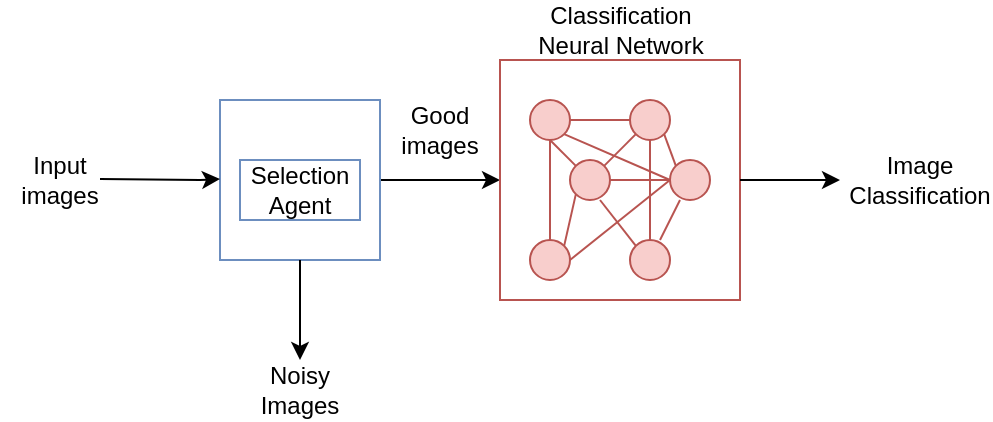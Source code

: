 <mxfile version="20.5.1" type="device"><diagram id="EVUVU5Pdz2SQ7w1aLWMe" name="Page-1"><mxGraphModel dx="901" dy="623" grid="1" gridSize="10" guides="1" tooltips="1" connect="1" arrows="1" fold="1" page="1" pageScale="1" pageWidth="850" pageHeight="1100" math="0" shadow="0"><root><mxCell id="0"/><mxCell id="1" parent="0"/><mxCell id="bffh3yvn0fltlRyLc8Pi-43" style="edgeStyle=orthogonalEdgeStyle;rounded=0;orthogonalLoop=1;jettySize=auto;html=1;exitX=1;exitY=0.5;exitDx=0;exitDy=0;entryX=0;entryY=0.5;entryDx=0;entryDy=0;" edge="1" parent="1" source="bffh3yvn0fltlRyLc8Pi-1" target="bffh3yvn0fltlRyLc8Pi-4"><mxGeometry relative="1" as="geometry"/></mxCell><mxCell id="bffh3yvn0fltlRyLc8Pi-1" value="" style="whiteSpace=wrap;html=1;aspect=fixed;fillColor=#FFFFFF;strokeColor=#6c8ebf;" vertex="1" parent="1"><mxGeometry x="280" y="260" width="80" height="80" as="geometry"/></mxCell><mxCell id="bffh3yvn0fltlRyLc8Pi-2" value="" style="endArrow=classic;html=1;rounded=0;" edge="1" parent="1"><mxGeometry width="50" height="50" relative="1" as="geometry"><mxPoint x="220" y="299.5" as="sourcePoint"/><mxPoint x="280" y="299.5" as="targetPoint"/><Array as="points"><mxPoint x="270" y="300"/></Array></mxGeometry></mxCell><mxCell id="bffh3yvn0fltlRyLc8Pi-3" value="" style="endArrow=classic;html=1;rounded=0;exitX=0.5;exitY=1;exitDx=0;exitDy=0;" edge="1" parent="1" source="bffh3yvn0fltlRyLc8Pi-1"><mxGeometry width="50" height="50" relative="1" as="geometry"><mxPoint x="380" y="350" as="sourcePoint"/><mxPoint x="320" y="390" as="targetPoint"/></mxGeometry></mxCell><mxCell id="bffh3yvn0fltlRyLc8Pi-4" value="" style="whiteSpace=wrap;html=1;aspect=fixed;fillColor=none;strokeColor=#b85450;" vertex="1" parent="1"><mxGeometry x="420" y="240" width="120" height="120" as="geometry"/></mxCell><mxCell id="bffh3yvn0fltlRyLc8Pi-5" value="" style="ellipse;whiteSpace=wrap;html=1;aspect=fixed;fillColor=#f8cecc;strokeColor=#b85450;" vertex="1" parent="1"><mxGeometry x="435" y="330" width="20" height="20" as="geometry"/></mxCell><mxCell id="bffh3yvn0fltlRyLc8Pi-6" value="" style="ellipse;whiteSpace=wrap;html=1;aspect=fixed;fillColor=#f8cecc;strokeColor=#b85450;" vertex="1" parent="1"><mxGeometry x="455" y="290" width="20" height="20" as="geometry"/></mxCell><mxCell id="bffh3yvn0fltlRyLc8Pi-7" value="" style="ellipse;whiteSpace=wrap;html=1;aspect=fixed;fillColor=#f8cecc;strokeColor=#b85450;" vertex="1" parent="1"><mxGeometry x="435" y="260" width="20" height="20" as="geometry"/></mxCell><mxCell id="bffh3yvn0fltlRyLc8Pi-11" value="" style="ellipse;whiteSpace=wrap;html=1;aspect=fixed;fillColor=#f8cecc;strokeColor=#b85450;" vertex="1" parent="1"><mxGeometry x="505" y="290" width="20" height="20" as="geometry"/></mxCell><mxCell id="bffh3yvn0fltlRyLc8Pi-12" value="" style="ellipse;whiteSpace=wrap;html=1;aspect=fixed;fillColor=#f8cecc;strokeColor=#b85450;" vertex="1" parent="1"><mxGeometry x="485" y="330" width="20" height="20" as="geometry"/></mxCell><mxCell id="bffh3yvn0fltlRyLc8Pi-13" value="" style="ellipse;whiteSpace=wrap;html=1;aspect=fixed;fillColor=#f8cecc;strokeColor=#b85450;" vertex="1" parent="1"><mxGeometry x="485" y="260" width="20" height="20" as="geometry"/></mxCell><mxCell id="bffh3yvn0fltlRyLc8Pi-15" value="" style="endArrow=none;html=1;rounded=0;exitX=1;exitY=0;exitDx=0;exitDy=0;entryX=0;entryY=1;entryDx=0;entryDy=0;fillColor=#f8cecc;strokeColor=#b85450;" edge="1" parent="1" source="bffh3yvn0fltlRyLc8Pi-5" target="bffh3yvn0fltlRyLc8Pi-6"><mxGeometry width="50" height="50" relative="1" as="geometry"><mxPoint x="470" y="370" as="sourcePoint"/><mxPoint x="460" y="300" as="targetPoint"/></mxGeometry></mxCell><mxCell id="bffh3yvn0fltlRyLc8Pi-16" value="" style="endArrow=none;html=1;rounded=0;entryX=0;entryY=0;entryDx=0;entryDy=0;fillColor=#f8cecc;strokeColor=#b85450;" edge="1" parent="1" target="bffh3yvn0fltlRyLc8Pi-12"><mxGeometry width="50" height="50" relative="1" as="geometry"><mxPoint x="470" y="310" as="sourcePoint"/><mxPoint x="520" y="320" as="targetPoint"/></mxGeometry></mxCell><mxCell id="bffh3yvn0fltlRyLc8Pi-17" value="" style="endArrow=none;html=1;rounded=0;entryX=0;entryY=1;entryDx=0;entryDy=0;exitX=1;exitY=0;exitDx=0;exitDy=0;fillColor=#f8cecc;strokeColor=#b85450;" edge="1" parent="1" source="bffh3yvn0fltlRyLc8Pi-6" target="bffh3yvn0fltlRyLc8Pi-13"><mxGeometry width="50" height="50" relative="1" as="geometry"><mxPoint x="480" y="300" as="sourcePoint"/><mxPoint x="530" y="250" as="targetPoint"/></mxGeometry></mxCell><mxCell id="bffh3yvn0fltlRyLc8Pi-18" value="" style="endArrow=none;html=1;rounded=0;fillColor=#f8cecc;strokeColor=#b85450;" edge="1" parent="1"><mxGeometry width="50" height="50" relative="1" as="geometry"><mxPoint x="500" y="330" as="sourcePoint"/><mxPoint x="510" y="310" as="targetPoint"/></mxGeometry></mxCell><mxCell id="bffh3yvn0fltlRyLc8Pi-19" value="" style="endArrow=none;html=1;rounded=0;exitX=1;exitY=0.5;exitDx=0;exitDy=0;entryX=0;entryY=0.5;entryDx=0;entryDy=0;fillColor=#f8cecc;strokeColor=#b85450;" edge="1" parent="1" source="bffh3yvn0fltlRyLc8Pi-6" target="bffh3yvn0fltlRyLc8Pi-11"><mxGeometry width="50" height="50" relative="1" as="geometry"><mxPoint x="530" y="320" as="sourcePoint"/><mxPoint x="580" y="270" as="targetPoint"/></mxGeometry></mxCell><mxCell id="bffh3yvn0fltlRyLc8Pi-20" value="" style="endArrow=none;html=1;rounded=0;exitX=0.5;exitY=1;exitDx=0;exitDy=0;entryX=0;entryY=0;entryDx=0;entryDy=0;fillColor=#f8cecc;strokeColor=#b85450;" edge="1" parent="1" source="bffh3yvn0fltlRyLc8Pi-7" target="bffh3yvn0fltlRyLc8Pi-6"><mxGeometry width="50" height="50" relative="1" as="geometry"><mxPoint x="430" y="310" as="sourcePoint"/><mxPoint x="480" y="260" as="targetPoint"/></mxGeometry></mxCell><mxCell id="bffh3yvn0fltlRyLc8Pi-22" value="" style="endArrow=none;html=1;rounded=0;exitX=1;exitY=0.5;exitDx=0;exitDy=0;entryX=0;entryY=0.5;entryDx=0;entryDy=0;fillColor=#f8cecc;strokeColor=#b85450;" edge="1" parent="1" source="bffh3yvn0fltlRyLc8Pi-5" target="bffh3yvn0fltlRyLc8Pi-11"><mxGeometry width="50" height="50" relative="1" as="geometry"><mxPoint x="470" y="370" as="sourcePoint"/><mxPoint x="520" y="320" as="targetPoint"/></mxGeometry></mxCell><mxCell id="bffh3yvn0fltlRyLc8Pi-23" value="" style="endArrow=none;html=1;rounded=0;exitX=1;exitY=0.5;exitDx=0;exitDy=0;entryX=0;entryY=0.5;entryDx=0;entryDy=0;fillColor=#f8cecc;strokeColor=#b85450;" edge="1" parent="1" source="bffh3yvn0fltlRyLc8Pi-7" target="bffh3yvn0fltlRyLc8Pi-13"><mxGeometry width="50" height="50" relative="1" as="geometry"><mxPoint x="470" y="370" as="sourcePoint"/><mxPoint x="520" y="320" as="targetPoint"/></mxGeometry></mxCell><mxCell id="bffh3yvn0fltlRyLc8Pi-25" value="" style="endArrow=none;html=1;rounded=0;entryX=0.5;entryY=1;entryDx=0;entryDy=0;exitX=0.5;exitY=0;exitDx=0;exitDy=0;fillColor=#f8cecc;strokeColor=#b85450;" edge="1" parent="1" source="bffh3yvn0fltlRyLc8Pi-12" target="bffh3yvn0fltlRyLc8Pi-13"><mxGeometry width="50" height="50" relative="1" as="geometry"><mxPoint x="470" y="370" as="sourcePoint"/><mxPoint x="520" y="320" as="targetPoint"/></mxGeometry></mxCell><mxCell id="bffh3yvn0fltlRyLc8Pi-26" value="" style="endArrow=none;html=1;rounded=0;entryX=0;entryY=0;entryDx=0;entryDy=0;exitX=1;exitY=1;exitDx=0;exitDy=0;fillColor=#f8cecc;strokeColor=#b85450;" edge="1" parent="1" source="bffh3yvn0fltlRyLc8Pi-13" target="bffh3yvn0fltlRyLc8Pi-11"><mxGeometry width="50" height="50" relative="1" as="geometry"><mxPoint x="470" y="370" as="sourcePoint"/><mxPoint x="520" y="320" as="targetPoint"/></mxGeometry></mxCell><mxCell id="bffh3yvn0fltlRyLc8Pi-27" value="" style="endArrow=none;html=1;rounded=0;exitX=1;exitY=1;exitDx=0;exitDy=0;entryX=0;entryY=0.5;entryDx=0;entryDy=0;fillColor=#f8cecc;strokeColor=#b85450;" edge="1" parent="1" source="bffh3yvn0fltlRyLc8Pi-7" target="bffh3yvn0fltlRyLc8Pi-11"><mxGeometry width="50" height="50" relative="1" as="geometry"><mxPoint x="470" y="370" as="sourcePoint"/><mxPoint x="520" y="320" as="targetPoint"/></mxGeometry></mxCell><mxCell id="bffh3yvn0fltlRyLc8Pi-31" value="" style="endArrow=none;html=1;rounded=0;entryX=0.5;entryY=1;entryDx=0;entryDy=0;exitX=0.5;exitY=0;exitDx=0;exitDy=0;fillColor=#f8cecc;strokeColor=#b85450;" edge="1" parent="1" source="bffh3yvn0fltlRyLc8Pi-5" target="bffh3yvn0fltlRyLc8Pi-7"><mxGeometry width="50" height="50" relative="1" as="geometry"><mxPoint x="470" y="370" as="sourcePoint"/><mxPoint x="520" y="320" as="targetPoint"/></mxGeometry></mxCell><mxCell id="bffh3yvn0fltlRyLc8Pi-32" value="Classification Neural Network" style="text;html=1;strokeColor=none;fillColor=none;align=center;verticalAlign=middle;whiteSpace=wrap;rounded=0;" vertex="1" parent="1"><mxGeometry x="437.5" y="210" width="85" height="30" as="geometry"/></mxCell><mxCell id="bffh3yvn0fltlRyLc8Pi-33" value="Selection Agent" style="text;html=1;strokeColor=#6c8ebf;fillColor=#FFFFFF;align=center;verticalAlign=middle;whiteSpace=wrap;rounded=0;" vertex="1" parent="1"><mxGeometry x="290" y="290" width="60" height="30" as="geometry"/></mxCell><mxCell id="bffh3yvn0fltlRyLc8Pi-44" value="Input images" style="text;html=1;strokeColor=none;fillColor=none;align=center;verticalAlign=middle;whiteSpace=wrap;rounded=0;" vertex="1" parent="1"><mxGeometry x="170" y="285" width="60" height="30" as="geometry"/></mxCell><mxCell id="bffh3yvn0fltlRyLc8Pi-45" value="Noisy Images" style="text;html=1;strokeColor=none;fillColor=none;align=center;verticalAlign=middle;whiteSpace=wrap;rounded=0;" vertex="1" parent="1"><mxGeometry x="290" y="390" width="60" height="30" as="geometry"/></mxCell><mxCell id="bffh3yvn0fltlRyLc8Pi-46" value="Good images" style="text;html=1;strokeColor=none;fillColor=none;align=center;verticalAlign=middle;whiteSpace=wrap;rounded=0;" vertex="1" parent="1"><mxGeometry x="360" y="260" width="60" height="30" as="geometry"/></mxCell><mxCell id="bffh3yvn0fltlRyLc8Pi-47" value="" style="endArrow=classic;html=1;rounded=0;exitX=1;exitY=0.5;exitDx=0;exitDy=0;" edge="1" parent="1" source="bffh3yvn0fltlRyLc8Pi-4"><mxGeometry width="50" height="50" relative="1" as="geometry"><mxPoint x="470" y="330" as="sourcePoint"/><mxPoint x="590" y="300" as="targetPoint"/></mxGeometry></mxCell><mxCell id="bffh3yvn0fltlRyLc8Pi-48" value="Image Classification" style="text;html=1;strokeColor=none;fillColor=none;align=center;verticalAlign=middle;whiteSpace=wrap;rounded=0;" vertex="1" parent="1"><mxGeometry x="600" y="285" width="60" height="30" as="geometry"/></mxCell></root></mxGraphModel></diagram></mxfile>